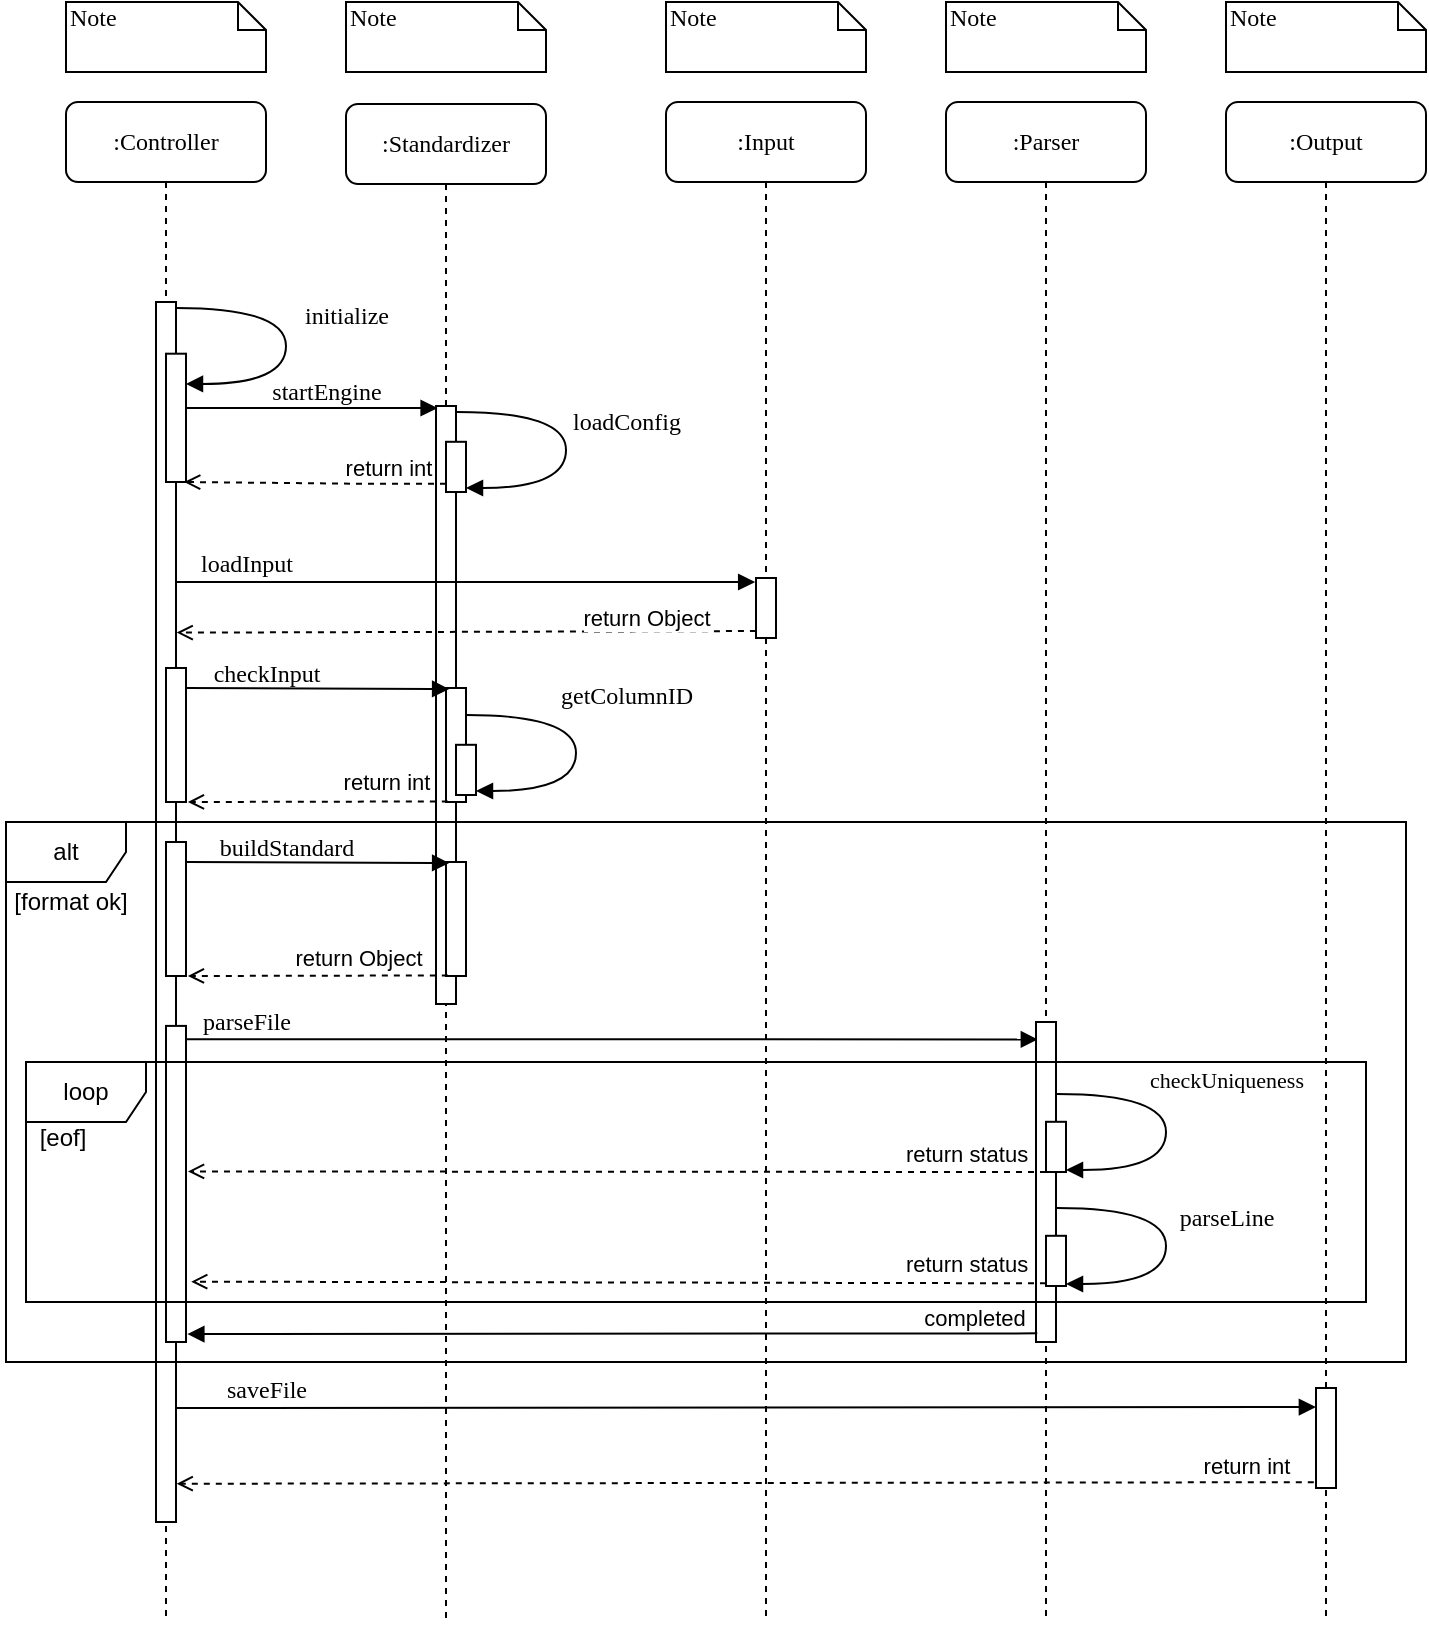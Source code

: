 <mxfile version="14.6.13" type="device"><diagram id="Lcw3TeVG1wBxwLBAs5bS" name="Sequence Diagram"><mxGraphModel dx="716" dy="425" grid="1" gridSize="10" guides="1" tooltips="1" connect="1" arrows="1" fold="1" page="1" pageScale="1" pageWidth="850" pageHeight="1100" math="0" shadow="0"><root><mxCell id="cE-aoEV1zJsRY1ra6WCM-0"/><mxCell id="cE-aoEV1zJsRY1ra6WCM-1" parent="cE-aoEV1zJsRY1ra6WCM-0"/><mxCell id="cE-aoEV1zJsRY1ra6WCM-2" value=":Standardizer" style="shape=umlLifeline;perimeter=lifelinePerimeter;whiteSpace=wrap;html=1;container=1;collapsible=0;recursiveResize=0;outlineConnect=0;rounded=1;shadow=0;comic=0;labelBackgroundColor=none;strokeWidth=1;fontFamily=Verdana;fontSize=12;align=center;" vertex="1" parent="cE-aoEV1zJsRY1ra6WCM-1"><mxGeometry x="240" y="81" width="100" height="759" as="geometry"/></mxCell><mxCell id="cE-aoEV1zJsRY1ra6WCM-3" value="" style="html=1;points=[];perimeter=orthogonalPerimeter;rounded=0;shadow=0;comic=0;labelBackgroundColor=none;strokeWidth=1;fontFamily=Verdana;fontSize=12;align=center;" vertex="1" parent="cE-aoEV1zJsRY1ra6WCM-2"><mxGeometry x="45" y="151" width="10" height="299" as="geometry"/></mxCell><mxCell id="cE-aoEV1zJsRY1ra6WCM-4" value=":Input" style="shape=umlLifeline;perimeter=lifelinePerimeter;whiteSpace=wrap;html=1;container=1;collapsible=0;recursiveResize=0;outlineConnect=0;rounded=1;shadow=0;comic=0;labelBackgroundColor=none;strokeWidth=1;fontFamily=Verdana;fontSize=12;align=center;" vertex="1" parent="cE-aoEV1zJsRY1ra6WCM-1"><mxGeometry x="400" y="80" width="100" height="760" as="geometry"/></mxCell><mxCell id="cE-aoEV1zJsRY1ra6WCM-5" value="" style="html=1;points=[];perimeter=orthogonalPerimeter;rounded=0;shadow=0;comic=0;labelBackgroundColor=none;strokeWidth=1;fontFamily=Verdana;fontSize=12;align=center;" vertex="1" parent="cE-aoEV1zJsRY1ra6WCM-4"><mxGeometry x="45" y="238" width="10" height="30" as="geometry"/></mxCell><mxCell id="cE-aoEV1zJsRY1ra6WCM-6" value=":Parser" style="shape=umlLifeline;perimeter=lifelinePerimeter;whiteSpace=wrap;html=1;container=1;collapsible=0;recursiveResize=0;outlineConnect=0;rounded=1;shadow=0;comic=0;labelBackgroundColor=none;strokeWidth=1;fontFamily=Verdana;fontSize=12;align=center;" vertex="1" parent="cE-aoEV1zJsRY1ra6WCM-1"><mxGeometry x="540" y="80" width="100" height="760" as="geometry"/></mxCell><mxCell id="cE-aoEV1zJsRY1ra6WCM-7" value=":Output" style="shape=umlLifeline;perimeter=lifelinePerimeter;whiteSpace=wrap;html=1;container=1;collapsible=0;recursiveResize=0;outlineConnect=0;rounded=1;shadow=0;comic=0;labelBackgroundColor=none;strokeWidth=1;fontFamily=Verdana;fontSize=12;align=center;" vertex="1" parent="cE-aoEV1zJsRY1ra6WCM-1"><mxGeometry x="680" y="80" width="100" height="760" as="geometry"/></mxCell><mxCell id="cE-aoEV1zJsRY1ra6WCM-8" value=":Controller" style="shape=umlLifeline;perimeter=lifelinePerimeter;whiteSpace=wrap;html=1;container=1;collapsible=0;recursiveResize=0;outlineConnect=0;rounded=1;shadow=0;comic=0;labelBackgroundColor=none;strokeWidth=1;fontFamily=Verdana;fontSize=12;align=center;" vertex="1" parent="cE-aoEV1zJsRY1ra6WCM-1"><mxGeometry x="100" y="80" width="100" height="760" as="geometry"/></mxCell><mxCell id="cE-aoEV1zJsRY1ra6WCM-9" value="" style="html=1;points=[];perimeter=orthogonalPerimeter;rounded=0;shadow=0;comic=0;labelBackgroundColor=none;strokeWidth=1;fontFamily=Verdana;fontSize=12;align=center;" vertex="1" parent="cE-aoEV1zJsRY1ra6WCM-8"><mxGeometry x="45" y="100" width="10" height="610" as="geometry"/></mxCell><mxCell id="cE-aoEV1zJsRY1ra6WCM-20" value="Note" style="shape=note;whiteSpace=wrap;html=1;size=14;verticalAlign=top;align=left;spacingTop=-6;rounded=0;shadow=0;comic=0;labelBackgroundColor=none;strokeWidth=1;fontFamily=Verdana;fontSize=12" vertex="1" parent="cE-aoEV1zJsRY1ra6WCM-1"><mxGeometry x="100" y="30" width="100" height="35" as="geometry"/></mxCell><mxCell id="cE-aoEV1zJsRY1ra6WCM-21" value="Note" style="shape=note;whiteSpace=wrap;html=1;size=14;verticalAlign=top;align=left;spacingTop=-6;rounded=0;shadow=0;comic=0;labelBackgroundColor=none;strokeWidth=1;fontFamily=Verdana;fontSize=12" vertex="1" parent="cE-aoEV1zJsRY1ra6WCM-1"><mxGeometry x="240" y="30" width="100" height="35" as="geometry"/></mxCell><mxCell id="cE-aoEV1zJsRY1ra6WCM-22" value="Note" style="shape=note;whiteSpace=wrap;html=1;size=14;verticalAlign=top;align=left;spacingTop=-6;rounded=0;shadow=0;comic=0;labelBackgroundColor=none;strokeWidth=1;fontFamily=Verdana;fontSize=12" vertex="1" parent="cE-aoEV1zJsRY1ra6WCM-1"><mxGeometry x="400" y="30" width="100" height="35" as="geometry"/></mxCell><mxCell id="cE-aoEV1zJsRY1ra6WCM-23" value="Note" style="shape=note;whiteSpace=wrap;html=1;size=14;verticalAlign=top;align=left;spacingTop=-6;rounded=0;shadow=0;comic=0;labelBackgroundColor=none;strokeWidth=1;fontFamily=Verdana;fontSize=12" vertex="1" parent="cE-aoEV1zJsRY1ra6WCM-1"><mxGeometry x="540" y="30" width="100" height="35" as="geometry"/></mxCell><mxCell id="cE-aoEV1zJsRY1ra6WCM-24" value="Note" style="shape=note;whiteSpace=wrap;html=1;size=14;verticalAlign=top;align=left;spacingTop=-6;rounded=0;shadow=0;comic=0;labelBackgroundColor=none;strokeWidth=1;fontFamily=Verdana;fontSize=12" vertex="1" parent="cE-aoEV1zJsRY1ra6WCM-1"><mxGeometry x="680" y="30" width="100" height="35" as="geometry"/></mxCell><mxCell id="cE-aoEV1zJsRY1ra6WCM-27" value="" style="html=1;points=[];perimeter=orthogonalPerimeter;rounded=0;shadow=0;comic=0;labelBackgroundColor=none;strokeWidth=1;fontFamily=Verdana;fontSize=12;align=center;" vertex="1" parent="cE-aoEV1zJsRY1ra6WCM-1"><mxGeometry x="290" y="373" width="10" height="57" as="geometry"/></mxCell><mxCell id="cE-aoEV1zJsRY1ra6WCM-30" value="" style="html=1;points=[];perimeter=orthogonalPerimeter;rounded=0;shadow=0;comic=0;labelBackgroundColor=none;strokeWidth=1;fontFamily=Verdana;fontSize=12;align=center;" vertex="1" parent="cE-aoEV1zJsRY1ra6WCM-1"><mxGeometry x="150" y="205.85" width="10" height="64.15" as="geometry"/></mxCell><mxCell id="cE-aoEV1zJsRY1ra6WCM-31" value="initialize" style="html=1;verticalAlign=bottom;endArrow=block;labelBackgroundColor=none;fontFamily=Verdana;fontSize=12;elbow=vertical;edgeStyle=orthogonalEdgeStyle;curved=1;exitX=1.038;exitY=0.345;exitPerimeter=0;" edge="1" parent="cE-aoEV1zJsRY1ra6WCM-1"><mxGeometry x="-0.052" y="30" relative="1" as="geometry"><mxPoint x="155.38" y="182.95" as="sourcePoint"/><mxPoint x="160" y="220.95" as="targetPoint"/><Array as="points"><mxPoint x="210" y="182.85"/><mxPoint x="210" y="220.85"/></Array><mxPoint as="offset"/></mxGeometry></mxCell><mxCell id="cE-aoEV1zJsRY1ra6WCM-32" value="" style="html=1;points=[];perimeter=orthogonalPerimeter;rounded=0;shadow=0;comic=0;labelBackgroundColor=none;strokeWidth=1;fontFamily=Verdana;fontSize=12;align=center;" vertex="1" parent="cE-aoEV1zJsRY1ra6WCM-1"><mxGeometry x="150" y="363" width="10" height="67" as="geometry"/></mxCell><mxCell id="cE-aoEV1zJsRY1ra6WCM-34" value="checkInput" style="html=1;verticalAlign=bottom;endArrow=block;entryX=0.156;entryY=0.024;labelBackgroundColor=none;fontFamily=Verdana;fontSize=12;edgeStyle=elbowEdgeStyle;elbow=vertical;entryDx=0;entryDy=0;entryPerimeter=0;" edge="1" parent="cE-aoEV1zJsRY1ra6WCM-1" target="cE-aoEV1zJsRY1ra6WCM-27"><mxGeometry x="-0.387" y="-1" relative="1" as="geometry"><mxPoint x="160" y="373" as="sourcePoint"/><mxPoint x="286" y="373" as="targetPoint"/><mxPoint as="offset"/></mxGeometry></mxCell><mxCell id="cE-aoEV1zJsRY1ra6WCM-35" style="rounded=0;orthogonalLoop=1;jettySize=auto;html=1;endArrow=open;endFill=0;startSize=6;strokeWidth=1;dashed=1;exitX=0.092;exitY=0.995;exitDx=0;exitDy=0;exitPerimeter=0;entryX=1.093;entryY=1;entryDx=0;entryDy=0;entryPerimeter=0;" edge="1" parent="cE-aoEV1zJsRY1ra6WCM-1" source="cE-aoEV1zJsRY1ra6WCM-27" target="cE-aoEV1zJsRY1ra6WCM-32"><mxGeometry relative="1" as="geometry"><mxPoint x="286" y="402.51" as="sourcePoint"/><mxPoint x="160" y="402" as="targetPoint"/></mxGeometry></mxCell><mxCell id="cE-aoEV1zJsRY1ra6WCM-36" value="return int" style="edgeLabel;html=1;align=center;verticalAlign=middle;resizable=0;points=[];" vertex="1" connectable="0" parent="cE-aoEV1zJsRY1ra6WCM-35"><mxGeometry x="0.105" relative="1" as="geometry"><mxPoint x="41" y="-10" as="offset"/></mxGeometry></mxCell><mxCell id="cE-aoEV1zJsRY1ra6WCM-37" value="parseFile" style="html=1;verticalAlign=bottom;endArrow=block;labelBackgroundColor=none;fontFamily=Verdana;fontSize=12;elbow=vertical;entryX=-0.007;entryY=0.013;entryDx=0;entryDy=0;entryPerimeter=0;" edge="1" parent="cE-aoEV1zJsRY1ra6WCM-1"><mxGeometry x="-0.842" relative="1" as="geometry"><mxPoint x="156" y="548.66" as="sourcePoint"/><mxPoint x="585.93" y="548.69" as="targetPoint"/><mxPoint as="offset"/></mxGeometry></mxCell><mxCell id="cE-aoEV1zJsRY1ra6WCM-76" value="" style="html=1;points=[];perimeter=orthogonalPerimeter;rounded=0;shadow=0;comic=0;labelBackgroundColor=none;strokeWidth=1;fontFamily=Verdana;fontSize=12;align=center;" vertex="1" parent="cE-aoEV1zJsRY1ra6WCM-1"><mxGeometry x="290" y="249.9" width="10" height="25.1" as="geometry"/></mxCell><mxCell id="cE-aoEV1zJsRY1ra6WCM-77" value="loadConfig" style="html=1;verticalAlign=bottom;endArrow=block;labelBackgroundColor=none;fontFamily=Verdana;fontSize=12;elbow=vertical;edgeStyle=orthogonalEdgeStyle;curved=1;exitX=1.038;exitY=0.345;exitPerimeter=0;" edge="1" parent="cE-aoEV1zJsRY1ra6WCM-1"><mxGeometry x="-0.038" y="30" relative="1" as="geometry"><mxPoint x="295.38" y="235.0" as="sourcePoint"/><mxPoint x="300" y="273.0" as="targetPoint"/><Array as="points"><mxPoint x="350" y="234.9"/><mxPoint x="350" y="272.9"/></Array><mxPoint as="offset"/></mxGeometry></mxCell><mxCell id="cE-aoEV1zJsRY1ra6WCM-78" value="startEngine" style="html=1;verticalAlign=bottom;endArrow=block;labelBackgroundColor=none;fontFamily=Verdana;fontSize=12;edgeStyle=elbowEdgeStyle;elbow=vertical;entryX=0.08;entryY=0.005;entryDx=0;entryDy=0;entryPerimeter=0;" edge="1" parent="cE-aoEV1zJsRY1ra6WCM-1" target="cE-aoEV1zJsRY1ra6WCM-3"><mxGeometry x="0.112" y="-1" relative="1" as="geometry"><mxPoint x="160" y="233" as="sourcePoint"/><mxPoint x="280" y="234" as="targetPoint"/><mxPoint as="offset"/></mxGeometry></mxCell><mxCell id="cE-aoEV1zJsRY1ra6WCM-79" style="edgeStyle=orthogonalEdgeStyle;rounded=0;orthogonalLoop=1;jettySize=auto;html=1;endArrow=open;endFill=0;startSize=6;strokeWidth=1;dashed=1;exitX=0.092;exitY=0.995;exitDx=0;exitDy=0;exitPerimeter=0;" edge="1" parent="cE-aoEV1zJsRY1ra6WCM-1"><mxGeometry relative="1" as="geometry"><mxPoint x="290.0" y="270.85" as="sourcePoint"/><mxPoint x="159.08" y="270" as="targetPoint"/><Array as="points"><mxPoint x="250.08" y="271"/></Array></mxGeometry></mxCell><mxCell id="cE-aoEV1zJsRY1ra6WCM-80" value="return int" style="edgeLabel;html=1;align=center;verticalAlign=middle;resizable=0;points=[];" vertex="1" connectable="0" parent="cE-aoEV1zJsRY1ra6WCM-79"><mxGeometry x="0.105" relative="1" as="geometry"><mxPoint x="43" y="-8" as="offset"/></mxGeometry></mxCell><mxCell id="cE-aoEV1zJsRY1ra6WCM-82" value="loadInput" style="html=1;verticalAlign=bottom;endArrow=block;labelBackgroundColor=none;fontFamily=Verdana;fontSize=12;edgeStyle=elbowEdgeStyle;elbow=vertical;entryX=-0.041;entryY=0.068;entryDx=0;entryDy=0;entryPerimeter=0;" edge="1" parent="cE-aoEV1zJsRY1ra6WCM-1" target="cE-aoEV1zJsRY1ra6WCM-5"><mxGeometry x="-0.759" relative="1" as="geometry"><mxPoint x="155.05" y="320" as="sourcePoint"/><mxPoint x="440" y="320" as="targetPoint"/><Array as="points"><mxPoint x="300" y="320"/></Array><mxPoint as="offset"/></mxGeometry></mxCell><mxCell id="cE-aoEV1zJsRY1ra6WCM-83" style="rounded=0;orthogonalLoop=1;jettySize=auto;html=1;endArrow=open;endFill=0;startSize=6;strokeWidth=1;dashed=1;exitX=-0.003;exitY=0.884;exitDx=0;exitDy=0;exitPerimeter=0;entryX=1.033;entryY=0.271;entryDx=0;entryDy=0;entryPerimeter=0;" edge="1" parent="cE-aoEV1zJsRY1ra6WCM-1" source="cE-aoEV1zJsRY1ra6WCM-5" target="cE-aoEV1zJsRY1ra6WCM-9"><mxGeometry relative="1" as="geometry"><mxPoint x="440.92" y="340.85" as="sourcePoint"/><mxPoint x="160" y="340" as="targetPoint"/></mxGeometry></mxCell><mxCell id="cE-aoEV1zJsRY1ra6WCM-84" value="return Object" style="edgeLabel;html=1;align=center;verticalAlign=middle;resizable=0;points=[];" vertex="1" connectable="0" parent="cE-aoEV1zJsRY1ra6WCM-83"><mxGeometry x="0.105" relative="1" as="geometry"><mxPoint x="105" y="-7" as="offset"/></mxGeometry></mxCell><mxCell id="cE-aoEV1zJsRY1ra6WCM-85" value="" style="html=1;points=[];perimeter=orthogonalPerimeter;rounded=0;shadow=0;comic=0;labelBackgroundColor=none;strokeWidth=1;fontFamily=Verdana;fontSize=12;align=center;" vertex="1" parent="cE-aoEV1zJsRY1ra6WCM-1"><mxGeometry x="585" y="540" width="10" height="160" as="geometry"/></mxCell><mxCell id="cE-aoEV1zJsRY1ra6WCM-86" value="" style="html=1;points=[];perimeter=orthogonalPerimeter;rounded=0;shadow=0;comic=0;labelBackgroundColor=none;strokeWidth=1;fontFamily=Verdana;fontSize=12;align=center;" vertex="1" parent="cE-aoEV1zJsRY1ra6WCM-1"><mxGeometry x="725" y="723" width="10" height="50" as="geometry"/></mxCell><mxCell id="cE-aoEV1zJsRY1ra6WCM-88" value="" style="html=1;points=[];perimeter=orthogonalPerimeter;rounded=0;shadow=0;comic=0;labelBackgroundColor=none;strokeWidth=1;fontFamily=Verdana;fontSize=12;align=center;" vertex="1" parent="cE-aoEV1zJsRY1ra6WCM-1"><mxGeometry x="295" y="401.4" width="10" height="25.1" as="geometry"/></mxCell><mxCell id="cE-aoEV1zJsRY1ra6WCM-89" value="getColumnID" style="html=1;verticalAlign=bottom;endArrow=block;labelBackgroundColor=none;fontFamily=Verdana;fontSize=12;elbow=vertical;edgeStyle=orthogonalEdgeStyle;curved=1;exitX=1.038;exitY=0.345;exitPerimeter=0;" edge="1" parent="cE-aoEV1zJsRY1ra6WCM-1"><mxGeometry x="-0.234" y="25" relative="1" as="geometry"><mxPoint x="300.38" y="386.5" as="sourcePoint"/><mxPoint x="305" y="424.5" as="targetPoint"/><Array as="points"><mxPoint x="355" y="386.4"/><mxPoint x="355" y="424.4"/></Array><mxPoint as="offset"/></mxGeometry></mxCell><mxCell id="cE-aoEV1zJsRY1ra6WCM-90" value="" style="html=1;points=[];perimeter=orthogonalPerimeter;rounded=0;shadow=0;comic=0;labelBackgroundColor=none;strokeWidth=1;fontFamily=Verdana;fontSize=12;align=center;" vertex="1" parent="cE-aoEV1zJsRY1ra6WCM-1"><mxGeometry x="290" y="460" width="10" height="57" as="geometry"/></mxCell><mxCell id="cE-aoEV1zJsRY1ra6WCM-91" value="" style="html=1;points=[];perimeter=orthogonalPerimeter;rounded=0;shadow=0;comic=0;labelBackgroundColor=none;strokeWidth=1;fontFamily=Verdana;fontSize=12;align=center;" vertex="1" parent="cE-aoEV1zJsRY1ra6WCM-1"><mxGeometry x="150" y="450" width="10" height="67" as="geometry"/></mxCell><mxCell id="cE-aoEV1zJsRY1ra6WCM-92" value="buildStandard" style="html=1;verticalAlign=bottom;endArrow=block;entryX=0.156;entryY=0.024;labelBackgroundColor=none;fontFamily=Verdana;fontSize=12;edgeStyle=elbowEdgeStyle;elbow=vertical;entryDx=0;entryDy=0;entryPerimeter=0;" edge="1" parent="cE-aoEV1zJsRY1ra6WCM-1" target="cE-aoEV1zJsRY1ra6WCM-90"><mxGeometry x="-0.239" y="-1" relative="1" as="geometry"><mxPoint x="160.0" y="460" as="sourcePoint"/><mxPoint x="286" y="460" as="targetPoint"/><mxPoint as="offset"/></mxGeometry></mxCell><mxCell id="cE-aoEV1zJsRY1ra6WCM-93" style="rounded=0;orthogonalLoop=1;jettySize=auto;html=1;endArrow=open;endFill=0;startSize=6;strokeWidth=1;dashed=1;exitX=0.092;exitY=0.995;exitDx=0;exitDy=0;exitPerimeter=0;entryX=1.093;entryY=1;entryDx=0;entryDy=0;entryPerimeter=0;" edge="1" parent="cE-aoEV1zJsRY1ra6WCM-1" source="cE-aoEV1zJsRY1ra6WCM-90" target="cE-aoEV1zJsRY1ra6WCM-91"><mxGeometry relative="1" as="geometry"><mxPoint x="286" y="489.51" as="sourcePoint"/><mxPoint x="160" y="489" as="targetPoint"/></mxGeometry></mxCell><mxCell id="cE-aoEV1zJsRY1ra6WCM-94" value="return Object" style="edgeLabel;html=1;align=center;verticalAlign=middle;resizable=0;points=[];" vertex="1" connectable="0" parent="cE-aoEV1zJsRY1ra6WCM-93"><mxGeometry x="0.105" relative="1" as="geometry"><mxPoint x="27" y="-9" as="offset"/></mxGeometry></mxCell><mxCell id="cE-aoEV1zJsRY1ra6WCM-97" value="" style="html=1;points=[];perimeter=orthogonalPerimeter;rounded=0;shadow=0;comic=0;labelBackgroundColor=none;strokeWidth=1;fontFamily=Verdana;fontSize=12;align=center;" vertex="1" parent="cE-aoEV1zJsRY1ra6WCM-1"><mxGeometry x="590" y="589.9" width="10" height="25.1" as="geometry"/></mxCell><mxCell id="cE-aoEV1zJsRY1ra6WCM-98" value="&lt;font style=&quot;font-size: 11px&quot;&gt;checkUniqueness&lt;/font&gt;" style="html=1;verticalAlign=bottom;endArrow=block;labelBackgroundColor=none;fontFamily=Verdana;fontSize=12;elbow=vertical;edgeStyle=orthogonalEdgeStyle;curved=1;exitX=1.038;exitY=0.345;exitPerimeter=0;" edge="1" parent="cE-aoEV1zJsRY1ra6WCM-1"><mxGeometry x="-0.206" y="30" relative="1" as="geometry"><mxPoint x="595.38" y="576" as="sourcePoint"/><mxPoint x="600" y="614" as="targetPoint"/><Array as="points"><mxPoint x="650" y="575.9"/><mxPoint x="650" y="613.9"/></Array><mxPoint as="offset"/></mxGeometry></mxCell><mxCell id="cE-aoEV1zJsRY1ra6WCM-99" style="rounded=0;orthogonalLoop=1;jettySize=auto;html=1;endArrow=open;endFill=0;startSize=6;strokeWidth=1;dashed=1;exitX=0.092;exitY=0.995;exitDx=0;exitDy=0;exitPerimeter=0;entryX=1.1;entryY=0.289;entryDx=0;entryDy=0;entryPerimeter=0;" edge="1" parent="cE-aoEV1zJsRY1ra6WCM-1"><mxGeometry relative="1" as="geometry"><mxPoint x="590" y="614.995" as="sourcePoint"/><mxPoint x="161" y="614.736" as="targetPoint"/></mxGeometry></mxCell><mxCell id="cE-aoEV1zJsRY1ra6WCM-100" value="return status" style="edgeLabel;html=1;align=center;verticalAlign=middle;resizable=0;points=[];" vertex="1" connectable="0" parent="cE-aoEV1zJsRY1ra6WCM-99"><mxGeometry x="0.105" relative="1" as="geometry"><mxPoint x="197" y="-9" as="offset"/></mxGeometry></mxCell><mxCell id="cE-aoEV1zJsRY1ra6WCM-101" value="" style="html=1;points=[];perimeter=orthogonalPerimeter;rounded=0;shadow=0;comic=0;labelBackgroundColor=none;strokeWidth=1;fontFamily=Verdana;fontSize=12;align=center;" vertex="1" parent="cE-aoEV1zJsRY1ra6WCM-1"><mxGeometry x="590" y="646.9" width="10" height="25.1" as="geometry"/></mxCell><mxCell id="cE-aoEV1zJsRY1ra6WCM-102" value="parseLine" style="html=1;verticalAlign=bottom;endArrow=block;labelBackgroundColor=none;fontFamily=Verdana;fontSize=12;elbow=vertical;edgeStyle=orthogonalEdgeStyle;curved=1;exitX=1.038;exitY=0.345;exitPerimeter=0;" edge="1" parent="cE-aoEV1zJsRY1ra6WCM-1"><mxGeometry x="-0.038" y="30" relative="1" as="geometry"><mxPoint x="595.38" y="633" as="sourcePoint"/><mxPoint x="600" y="671" as="targetPoint"/><Array as="points"><mxPoint x="650" y="632.9"/><mxPoint x="650" y="670.9"/></Array><mxPoint as="offset"/></mxGeometry></mxCell><mxCell id="cE-aoEV1zJsRY1ra6WCM-103" style="rounded=0;orthogonalLoop=1;jettySize=auto;html=1;endArrow=open;endFill=0;startSize=6;strokeWidth=1;dashed=1;exitX=0.092;exitY=0.995;exitDx=0;exitDy=0;exitPerimeter=0;entryX=1.26;entryY=0.661;entryDx=0;entryDy=0;entryPerimeter=0;" edge="1" parent="cE-aoEV1zJsRY1ra6WCM-1"><mxGeometry relative="1" as="geometry"><mxPoint x="590" y="670.655" as="sourcePoint"/><mxPoint x="162.6" y="669.811" as="targetPoint"/></mxGeometry></mxCell><mxCell id="cE-aoEV1zJsRY1ra6WCM-104" value="return status" style="edgeLabel;html=1;align=center;verticalAlign=middle;resizable=0;points=[];" vertex="1" connectable="0" parent="cE-aoEV1zJsRY1ra6WCM-103"><mxGeometry x="0.105" relative="1" as="geometry"><mxPoint x="196" y="-9" as="offset"/></mxGeometry></mxCell><mxCell id="cE-aoEV1zJsRY1ra6WCM-107" value="saveFile" style="html=1;verticalAlign=bottom;endArrow=block;labelBackgroundColor=none;fontFamily=Verdana;fontSize=12;elbow=vertical;entryX=-0.005;entryY=0.19;entryDx=0;entryDy=0;entryPerimeter=0;" edge="1" parent="cE-aoEV1zJsRY1ra6WCM-1" target="cE-aoEV1zJsRY1ra6WCM-86"><mxGeometry x="-0.842" relative="1" as="geometry"><mxPoint x="155.07" y="733.0" as="sourcePoint"/><mxPoint x="720" y="733" as="targetPoint"/><mxPoint as="offset"/></mxGeometry></mxCell><mxCell id="cE-aoEV1zJsRY1ra6WCM-108" style="rounded=0;orthogonalLoop=1;jettySize=auto;html=1;endArrow=block;endFill=1;startSize=6;strokeWidth=1;entryX=1.068;entryY=0.975;entryDx=0;entryDy=0;entryPerimeter=0;exitX=0.062;exitY=0.973;exitDx=0;exitDy=0;exitPerimeter=0;" edge="1" parent="cE-aoEV1zJsRY1ra6WCM-1" source="cE-aoEV1zJsRY1ra6WCM-85" target="cE-aoEV1zJsRY1ra6WCM-113"><mxGeometry relative="1" as="geometry"><mxPoint x="585.17" y="686.009" as="sourcePoint"/><mxPoint x="290.0" y="686.1" as="targetPoint"/></mxGeometry></mxCell><mxCell id="cE-aoEV1zJsRY1ra6WCM-109" value="completed" style="edgeLabel;html=1;align=center;verticalAlign=middle;resizable=0;points=[];" vertex="1" connectable="0" parent="cE-aoEV1zJsRY1ra6WCM-108"><mxGeometry x="0.105" relative="1" as="geometry"><mxPoint x="203" y="-8" as="offset"/></mxGeometry></mxCell><mxCell id="cE-aoEV1zJsRY1ra6WCM-110" style="rounded=0;orthogonalLoop=1;jettySize=auto;html=1;endArrow=open;endFill=0;startSize=6;strokeWidth=1;dashed=1;exitX=-0.11;exitY=0.942;exitDx=0;exitDy=0;exitPerimeter=0;entryX=1.034;entryY=0.823;entryDx=0;entryDy=0;entryPerimeter=0;" edge="1" parent="cE-aoEV1zJsRY1ra6WCM-1" source="cE-aoEV1zJsRY1ra6WCM-86"><mxGeometry relative="1" as="geometry"><mxPoint x="595.33" y="773.655" as="sourcePoint"/><mxPoint x="155.34" y="770.87" as="targetPoint"/></mxGeometry></mxCell><mxCell id="cE-aoEV1zJsRY1ra6WCM-111" value="return int" style="edgeLabel;html=1;align=center;verticalAlign=middle;resizable=0;points=[];" vertex="1" connectable="0" parent="cE-aoEV1zJsRY1ra6WCM-110"><mxGeometry x="0.105" relative="1" as="geometry"><mxPoint x="280" y="-9" as="offset"/></mxGeometry></mxCell><mxCell id="cE-aoEV1zJsRY1ra6WCM-113" value="" style="html=1;points=[];perimeter=orthogonalPerimeter;rounded=0;shadow=0;comic=0;labelBackgroundColor=none;strokeWidth=1;fontFamily=Verdana;fontSize=12;align=center;" vertex="1" parent="cE-aoEV1zJsRY1ra6WCM-1"><mxGeometry x="150" y="541.95" width="10" height="158.05" as="geometry"/></mxCell><mxCell id="cE-aoEV1zJsRY1ra6WCM-115" value="[format ok]" style="text;html=1;align=center;verticalAlign=middle;resizable=0;points=[];autosize=1;strokeColor=none;" vertex="1" parent="cE-aoEV1zJsRY1ra6WCM-1"><mxGeometry x="67" y="469.5" width="70" height="20" as="geometry"/></mxCell><mxCell id="cE-aoEV1zJsRY1ra6WCM-116" value="[eof]" style="text;html=1;align=center;verticalAlign=middle;resizable=0;points=[];autosize=1;strokeColor=none;" vertex="1" parent="cE-aoEV1zJsRY1ra6WCM-1"><mxGeometry x="78" y="588" width="40" height="20" as="geometry"/></mxCell><mxCell id="cE-aoEV1zJsRY1ra6WCM-114" value="loop" style="shape=umlFrame;whiteSpace=wrap;html=1;" vertex="1" parent="cE-aoEV1zJsRY1ra6WCM-1"><mxGeometry x="80" y="560" width="670" height="120" as="geometry"/></mxCell><mxCell id="cE-aoEV1zJsRY1ra6WCM-112" value="alt" style="shape=umlFrame;whiteSpace=wrap;html=1;" vertex="1" parent="cE-aoEV1zJsRY1ra6WCM-1"><mxGeometry x="70" y="440" width="700" height="270" as="geometry"/></mxCell></root></mxGraphModel></diagram></mxfile>
